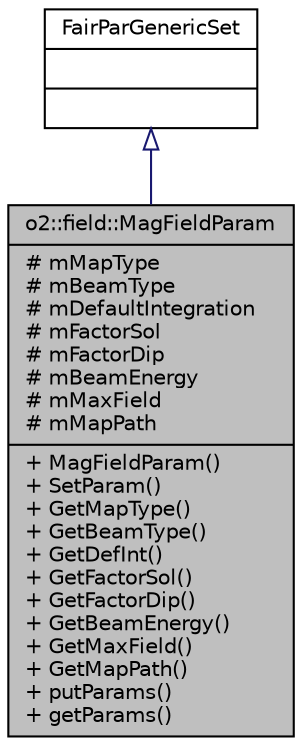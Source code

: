 digraph "o2::field::MagFieldParam"
{
 // INTERACTIVE_SVG=YES
  bgcolor="transparent";
  edge [fontname="Helvetica",fontsize="10",labelfontname="Helvetica",labelfontsize="10"];
  node [fontname="Helvetica",fontsize="10",shape=record];
  Node1 [label="{o2::field::MagFieldParam\n|# mMapType\l# mBeamType\l# mDefaultIntegration\l# mFactorSol\l# mFactorDip\l# mBeamEnergy\l# mMaxField\l# mMapPath\l|+ MagFieldParam()\l+ SetParam()\l+ GetMapType()\l+ GetBeamType()\l+ GetDefInt()\l+ GetFactorSol()\l+ GetFactorDip()\l+ GetBeamEnergy()\l+ GetMaxField()\l+ GetMapPath()\l+ putParams()\l+ getParams()\l}",height=0.2,width=0.4,color="black", fillcolor="grey75", style="filled" fontcolor="black"];
  Node2 -> Node1 [dir="back",color="midnightblue",fontsize="10",style="solid",arrowtail="onormal",fontname="Helvetica"];
  Node2 [label="{FairParGenericSet\n||}",height=0.2,width=0.4,color="black",URL="$d7/dbb/classFairParGenericSet.html"];
}
